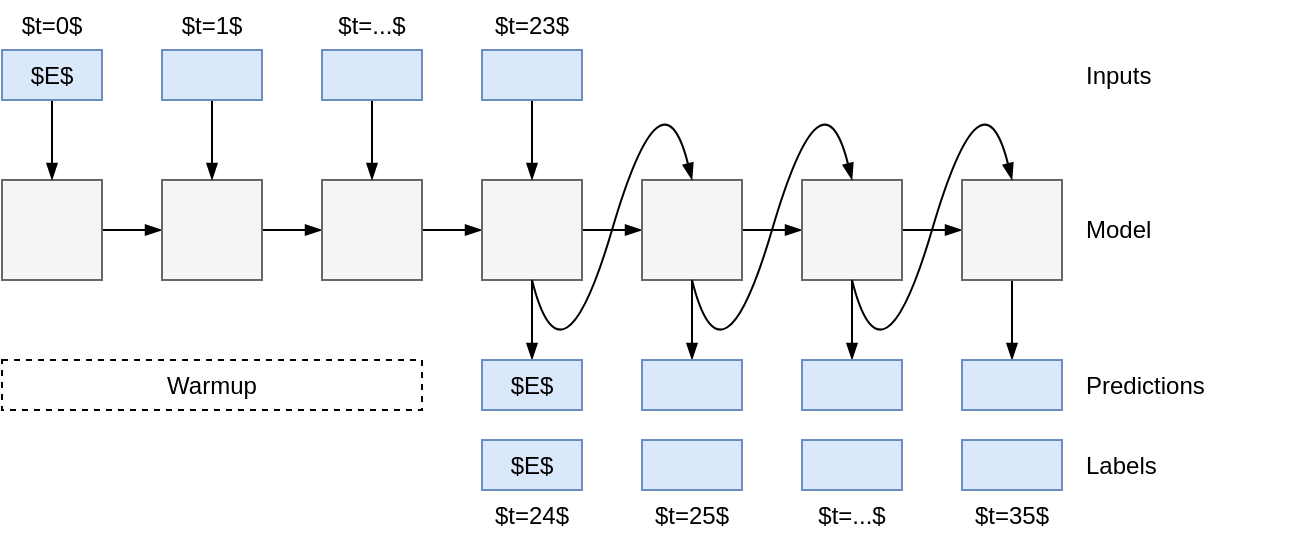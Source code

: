 <mxfile version="20.2.8" type="device"><diagram id="HKfGPiYJ5y7bzn45cy57" name="Seite-1"><mxGraphModel dx="1308" dy="726" grid="1" gridSize="10" guides="1" tooltips="1" connect="1" arrows="1" fold="1" page="1" pageScale="1" pageWidth="650" pageHeight="650" math="0" shadow="0"><root><mxCell id="0"/><mxCell id="1" parent="0"/><mxCell id="-VrPS5Bk1MBcNhMFAkGV-35" value="$t=0$" style="text;html=1;strokeColor=none;fillColor=none;align=center;verticalAlign=middle;whiteSpace=wrap;rounded=0;" parent="1" vertex="1"><mxGeometry width="50" height="25" as="geometry"/></mxCell><mxCell id="-VrPS5Bk1MBcNhMFAkGV-66" style="edgeStyle=orthogonalEdgeStyle;rounded=0;orthogonalLoop=1;jettySize=auto;html=1;exitX=1;exitY=0.5;exitDx=0;exitDy=0;entryX=0;entryY=0.5;entryDx=0;entryDy=0;endArrow=blockThin;endFill=1;" parent="1" source="-VrPS5Bk1MBcNhMFAkGV-36" target="-VrPS5Bk1MBcNhMFAkGV-37" edge="1"><mxGeometry relative="1" as="geometry"/></mxCell><mxCell id="-VrPS5Bk1MBcNhMFAkGV-36" value="" style="whiteSpace=wrap;html=1;aspect=fixed;fillColor=#f5f5f5;fontColor=#333333;strokeColor=#666666;" parent="1" vertex="1"><mxGeometry y="90" width="50" height="50" as="geometry"/></mxCell><mxCell id="-VrPS5Bk1MBcNhMFAkGV-67" style="edgeStyle=orthogonalEdgeStyle;rounded=0;orthogonalLoop=1;jettySize=auto;html=1;exitX=1;exitY=0.5;exitDx=0;exitDy=0;entryX=0;entryY=0.5;entryDx=0;entryDy=0;endArrow=blockThin;endFill=1;" parent="1" source="-VrPS5Bk1MBcNhMFAkGV-37" target="-VrPS5Bk1MBcNhMFAkGV-38" edge="1"><mxGeometry relative="1" as="geometry"/></mxCell><mxCell id="-VrPS5Bk1MBcNhMFAkGV-37" value="" style="whiteSpace=wrap;html=1;aspect=fixed;fillColor=#f5f5f5;fontColor=#333333;strokeColor=#666666;" parent="1" vertex="1"><mxGeometry x="80" y="90" width="50" height="50" as="geometry"/></mxCell><mxCell id="-VrPS5Bk1MBcNhMFAkGV-68" style="edgeStyle=orthogonalEdgeStyle;rounded=0;orthogonalLoop=1;jettySize=auto;html=1;exitX=1;exitY=0.5;exitDx=0;exitDy=0;entryX=0;entryY=0.5;entryDx=0;entryDy=0;endArrow=blockThin;endFill=1;" parent="1" source="-VrPS5Bk1MBcNhMFAkGV-38" target="-VrPS5Bk1MBcNhMFAkGV-39" edge="1"><mxGeometry relative="1" as="geometry"/></mxCell><mxCell id="-VrPS5Bk1MBcNhMFAkGV-38" value="" style="whiteSpace=wrap;html=1;aspect=fixed;fillColor=#f5f5f5;fontColor=#333333;strokeColor=#666666;" parent="1" vertex="1"><mxGeometry x="160" y="90" width="50" height="50" as="geometry"/></mxCell><mxCell id="-VrPS5Bk1MBcNhMFAkGV-82" style="edgeStyle=orthogonalEdgeStyle;rounded=0;orthogonalLoop=1;jettySize=auto;html=1;exitX=0.5;exitY=1;exitDx=0;exitDy=0;entryX=0.5;entryY=0;entryDx=0;entryDy=0;endArrow=blockThin;endFill=1;" parent="1" source="-VrPS5Bk1MBcNhMFAkGV-39" target="-VrPS5Bk1MBcNhMFAkGV-55" edge="1"><mxGeometry relative="1" as="geometry"/></mxCell><mxCell id="-VrPS5Bk1MBcNhMFAkGV-83" style="edgeStyle=orthogonalEdgeStyle;rounded=0;orthogonalLoop=1;jettySize=auto;html=1;exitX=1;exitY=0.5;exitDx=0;exitDy=0;entryX=0;entryY=0.5;entryDx=0;entryDy=0;endArrow=blockThin;endFill=1;" parent="1" source="-VrPS5Bk1MBcNhMFAkGV-39" target="-VrPS5Bk1MBcNhMFAkGV-40" edge="1"><mxGeometry relative="1" as="geometry"/></mxCell><mxCell id="-VrPS5Bk1MBcNhMFAkGV-39" value="" style="whiteSpace=wrap;html=1;aspect=fixed;fillColor=#f5f5f5;fontColor=#333333;strokeColor=#666666;" parent="1" vertex="1"><mxGeometry x="240" y="90" width="50" height="50" as="geometry"/></mxCell><mxCell id="-VrPS5Bk1MBcNhMFAkGV-70" style="edgeStyle=orthogonalEdgeStyle;rounded=0;orthogonalLoop=1;jettySize=auto;html=1;exitX=1;exitY=0.5;exitDx=0;exitDy=0;entryX=0;entryY=0.5;entryDx=0;entryDy=0;endArrow=blockThin;endFill=1;" parent="1" source="-VrPS5Bk1MBcNhMFAkGV-40" target="-VrPS5Bk1MBcNhMFAkGV-41" edge="1"><mxGeometry relative="1" as="geometry"/></mxCell><mxCell id="-VrPS5Bk1MBcNhMFAkGV-81" style="edgeStyle=orthogonalEdgeStyle;rounded=0;orthogonalLoop=1;jettySize=auto;html=1;exitX=0.5;exitY=1;exitDx=0;exitDy=0;entryX=0.5;entryY=0;entryDx=0;entryDy=0;endArrow=blockThin;endFill=1;" parent="1" source="-VrPS5Bk1MBcNhMFAkGV-40" target="-VrPS5Bk1MBcNhMFAkGV-57" edge="1"><mxGeometry relative="1" as="geometry"/></mxCell><mxCell id="-VrPS5Bk1MBcNhMFAkGV-40" value="" style="whiteSpace=wrap;html=1;aspect=fixed;fillColor=#f5f5f5;fontColor=#333333;strokeColor=#666666;" parent="1" vertex="1"><mxGeometry x="320" y="90" width="50" height="50" as="geometry"/></mxCell><mxCell id="-VrPS5Bk1MBcNhMFAkGV-71" style="edgeStyle=orthogonalEdgeStyle;rounded=0;orthogonalLoop=1;jettySize=auto;html=1;exitX=1;exitY=0.5;exitDx=0;exitDy=0;entryX=0;entryY=0.5;entryDx=0;entryDy=0;endArrow=blockThin;endFill=1;" parent="1" source="-VrPS5Bk1MBcNhMFAkGV-41" target="-VrPS5Bk1MBcNhMFAkGV-42" edge="1"><mxGeometry relative="1" as="geometry"/></mxCell><mxCell id="-VrPS5Bk1MBcNhMFAkGV-80" style="edgeStyle=orthogonalEdgeStyle;rounded=0;orthogonalLoop=1;jettySize=auto;html=1;exitX=0.5;exitY=1;exitDx=0;exitDy=0;entryX=0.5;entryY=0;entryDx=0;entryDy=0;endArrow=blockThin;endFill=1;" parent="1" source="-VrPS5Bk1MBcNhMFAkGV-41" target="-VrPS5Bk1MBcNhMFAkGV-59" edge="1"><mxGeometry relative="1" as="geometry"/></mxCell><mxCell id="-VrPS5Bk1MBcNhMFAkGV-41" value="" style="whiteSpace=wrap;html=1;aspect=fixed;fillColor=#f5f5f5;fontColor=#333333;strokeColor=#666666;" parent="1" vertex="1"><mxGeometry x="400" y="90" width="50" height="50" as="geometry"/></mxCell><mxCell id="-VrPS5Bk1MBcNhMFAkGV-79" style="edgeStyle=orthogonalEdgeStyle;rounded=0;orthogonalLoop=1;jettySize=auto;html=1;exitX=0.5;exitY=1;exitDx=0;exitDy=0;entryX=0.5;entryY=0;entryDx=0;entryDy=0;endArrow=blockThin;endFill=1;" parent="1" source="-VrPS5Bk1MBcNhMFAkGV-42" target="-VrPS5Bk1MBcNhMFAkGV-61" edge="1"><mxGeometry relative="1" as="geometry"/></mxCell><mxCell id="-VrPS5Bk1MBcNhMFAkGV-42" value="" style="whiteSpace=wrap;html=1;aspect=fixed;fillColor=#f5f5f5;fontColor=#333333;strokeColor=#666666;" parent="1" vertex="1"><mxGeometry x="480" y="90" width="50" height="50" as="geometry"/></mxCell><mxCell id="-VrPS5Bk1MBcNhMFAkGV-72" style="edgeStyle=orthogonalEdgeStyle;rounded=0;orthogonalLoop=1;jettySize=auto;html=1;exitX=0.5;exitY=1;exitDx=0;exitDy=0;entryX=0.5;entryY=0;entryDx=0;entryDy=0;endArrow=blockThin;endFill=1;" parent="1" source="-VrPS5Bk1MBcNhMFAkGV-44" target="-VrPS5Bk1MBcNhMFAkGV-36" edge="1"><mxGeometry relative="1" as="geometry"/></mxCell><mxCell id="-VrPS5Bk1MBcNhMFAkGV-44" value="$E$" style="rounded=0;whiteSpace=wrap;html=1;fillColor=#dae8fc;strokeColor=#6c8ebf;" parent="1" vertex="1"><mxGeometry y="25" width="50" height="25" as="geometry"/></mxCell><mxCell id="-VrPS5Bk1MBcNhMFAkGV-73" style="edgeStyle=orthogonalEdgeStyle;rounded=0;orthogonalLoop=1;jettySize=auto;html=1;exitX=0.5;exitY=1;exitDx=0;exitDy=0;entryX=0.5;entryY=0;entryDx=0;entryDy=0;endArrow=blockThin;endFill=1;" parent="1" source="-VrPS5Bk1MBcNhMFAkGV-45" target="-VrPS5Bk1MBcNhMFAkGV-37" edge="1"><mxGeometry relative="1" as="geometry"/></mxCell><mxCell id="-VrPS5Bk1MBcNhMFAkGV-45" value="" style="rounded=0;whiteSpace=wrap;html=1;fillColor=#dae8fc;strokeColor=#6c8ebf;" parent="1" vertex="1"><mxGeometry x="80" y="25" width="50" height="25" as="geometry"/></mxCell><mxCell id="-VrPS5Bk1MBcNhMFAkGV-74" style="edgeStyle=orthogonalEdgeStyle;rounded=0;orthogonalLoop=1;jettySize=auto;html=1;exitX=0.5;exitY=1;exitDx=0;exitDy=0;entryX=0.5;entryY=0;entryDx=0;entryDy=0;endArrow=blockThin;endFill=1;" parent="1" source="-VrPS5Bk1MBcNhMFAkGV-46" target="-VrPS5Bk1MBcNhMFAkGV-38" edge="1"><mxGeometry relative="1" as="geometry"/></mxCell><mxCell id="-VrPS5Bk1MBcNhMFAkGV-46" value="" style="rounded=0;whiteSpace=wrap;html=1;fillColor=#dae8fc;strokeColor=#6c8ebf;" parent="1" vertex="1"><mxGeometry x="160" y="25" width="50" height="25" as="geometry"/></mxCell><mxCell id="-VrPS5Bk1MBcNhMFAkGV-75" style="edgeStyle=orthogonalEdgeStyle;rounded=0;orthogonalLoop=1;jettySize=auto;html=1;exitX=0.5;exitY=1;exitDx=0;exitDy=0;entryX=0.5;entryY=0;entryDx=0;entryDy=0;endArrow=blockThin;endFill=1;" parent="1" source="-VrPS5Bk1MBcNhMFAkGV-47" target="-VrPS5Bk1MBcNhMFAkGV-39" edge="1"><mxGeometry relative="1" as="geometry"/></mxCell><mxCell id="-VrPS5Bk1MBcNhMFAkGV-47" value="" style="rounded=0;whiteSpace=wrap;html=1;fillColor=#dae8fc;strokeColor=#6c8ebf;" parent="1" vertex="1"><mxGeometry x="240" y="25" width="50" height="25" as="geometry"/></mxCell><mxCell id="-VrPS5Bk1MBcNhMFAkGV-51" value="Warmup" style="rounded=0;whiteSpace=wrap;html=1;dashed=1;" parent="1" vertex="1"><mxGeometry y="180" width="210" height="25" as="geometry"/></mxCell><mxCell id="-VrPS5Bk1MBcNhMFAkGV-55" value="" style="rounded=0;whiteSpace=wrap;html=1;fillColor=#dae8fc;strokeColor=#6c8ebf;" parent="1" vertex="1"><mxGeometry x="240" y="180" width="50" height="25" as="geometry"/></mxCell><mxCell id="-VrPS5Bk1MBcNhMFAkGV-56" value="$E$" style="rounded=0;whiteSpace=wrap;html=1;fillColor=#dae8fc;strokeColor=#6c8ebf;" parent="1" vertex="1"><mxGeometry x="240" y="220" width="50" height="25" as="geometry"/></mxCell><mxCell id="-VrPS5Bk1MBcNhMFAkGV-57" value="" style="rounded=0;whiteSpace=wrap;html=1;fillColor=#dae8fc;strokeColor=#6c8ebf;" parent="1" vertex="1"><mxGeometry x="320" y="180" width="50" height="25" as="geometry"/></mxCell><mxCell id="-VrPS5Bk1MBcNhMFAkGV-58" value="" style="rounded=0;whiteSpace=wrap;html=1;fillColor=#dae8fc;strokeColor=#6c8ebf;" parent="1" vertex="1"><mxGeometry x="320" y="220" width="50" height="25" as="geometry"/></mxCell><mxCell id="-VrPS5Bk1MBcNhMFAkGV-59" value="" style="rounded=0;whiteSpace=wrap;html=1;fillColor=#dae8fc;strokeColor=#6c8ebf;" parent="1" vertex="1"><mxGeometry x="400" y="180" width="50" height="25" as="geometry"/></mxCell><mxCell id="-VrPS5Bk1MBcNhMFAkGV-60" value="" style="rounded=0;whiteSpace=wrap;html=1;fillColor=#dae8fc;strokeColor=#6c8ebf;" parent="1" vertex="1"><mxGeometry x="400" y="220" width="50" height="25" as="geometry"/></mxCell><mxCell id="-VrPS5Bk1MBcNhMFAkGV-61" value="" style="rounded=0;whiteSpace=wrap;html=1;fillColor=#dae8fc;strokeColor=#6c8ebf;" parent="1" vertex="1"><mxGeometry x="480" y="180" width="50" height="25" as="geometry"/></mxCell><mxCell id="-VrPS5Bk1MBcNhMFAkGV-62" value="" style="rounded=0;whiteSpace=wrap;html=1;fillColor=#dae8fc;strokeColor=#6c8ebf;" parent="1" vertex="1"><mxGeometry x="480" y="220" width="50" height="25" as="geometry"/></mxCell><mxCell id="-VrPS5Bk1MBcNhMFAkGV-64" value="Predictions" style="text;html=1;strokeColor=none;fillColor=none;align=left;verticalAlign=middle;whiteSpace=wrap;rounded=0;" parent="1" vertex="1"><mxGeometry x="540" y="177.5" width="110" height="30" as="geometry"/></mxCell><mxCell id="-VrPS5Bk1MBcNhMFAkGV-84" value="Model" style="text;html=1;strokeColor=none;fillColor=none;align=left;verticalAlign=middle;whiteSpace=wrap;rounded=0;" parent="1" vertex="1"><mxGeometry x="540" y="100" width="110" height="30" as="geometry"/></mxCell><mxCell id="-VrPS5Bk1MBcNhMFAkGV-85" value="Labels" style="text;html=1;strokeColor=none;fillColor=none;align=left;verticalAlign=middle;whiteSpace=wrap;rounded=0;" parent="1" vertex="1"><mxGeometry x="540" y="217.5" width="110" height="30" as="geometry"/></mxCell><mxCell id="-VrPS5Bk1MBcNhMFAkGV-86" value="Inputs" style="text;html=1;strokeColor=none;fillColor=none;align=left;verticalAlign=middle;whiteSpace=wrap;rounded=0;" parent="1" vertex="1"><mxGeometry x="540" y="22.5" width="110" height="30" as="geometry"/></mxCell><mxCell id="-VrPS5Bk1MBcNhMFAkGV-87" value="$t=1$" style="text;html=1;strokeColor=none;fillColor=none;align=center;verticalAlign=middle;whiteSpace=wrap;rounded=0;" parent="1" vertex="1"><mxGeometry x="80" width="50" height="25" as="geometry"/></mxCell><mxCell id="-VrPS5Bk1MBcNhMFAkGV-88" value="$t=...$" style="text;html=1;strokeColor=none;fillColor=none;align=center;verticalAlign=middle;whiteSpace=wrap;rounded=0;" parent="1" vertex="1"><mxGeometry x="160" width="50" height="25" as="geometry"/></mxCell><mxCell id="-VrPS5Bk1MBcNhMFAkGV-89" value="$t=23$" style="text;html=1;strokeColor=none;fillColor=none;align=center;verticalAlign=middle;whiteSpace=wrap;rounded=0;" parent="1" vertex="1"><mxGeometry x="240" width="50" height="25" as="geometry"/></mxCell><mxCell id="-VrPS5Bk1MBcNhMFAkGV-90" value="$t=24$" style="text;html=1;strokeColor=none;fillColor=none;align=center;verticalAlign=middle;whiteSpace=wrap;rounded=0;" parent="1" vertex="1"><mxGeometry x="240" y="245" width="50" height="25" as="geometry"/></mxCell><mxCell id="-VrPS5Bk1MBcNhMFAkGV-91" value="$t=...$" style="text;html=1;strokeColor=none;fillColor=none;align=center;verticalAlign=middle;whiteSpace=wrap;rounded=0;" parent="1" vertex="1"><mxGeometry x="400" y="245" width="50" height="25" as="geometry"/></mxCell><mxCell id="-VrPS5Bk1MBcNhMFAkGV-92" value="$t=25$" style="text;html=1;strokeColor=none;fillColor=none;align=center;verticalAlign=middle;whiteSpace=wrap;rounded=0;" parent="1" vertex="1"><mxGeometry x="320" y="245" width="50" height="25" as="geometry"/></mxCell><mxCell id="-VrPS5Bk1MBcNhMFAkGV-93" value="$t=35$" style="text;html=1;strokeColor=none;fillColor=none;align=center;verticalAlign=middle;whiteSpace=wrap;rounded=0;" parent="1" vertex="1"><mxGeometry x="480" y="245" width="50" height="25" as="geometry"/></mxCell><mxCell id="-VrPS5Bk1MBcNhMFAkGV-94" value="$E$" style="rounded=0;whiteSpace=wrap;html=1;fillColor=#dae8fc;strokeColor=#6c8ebf;" parent="1" vertex="1"><mxGeometry x="240" y="180" width="50" height="25" as="geometry"/></mxCell><mxCell id="-VrPS5Bk1MBcNhMFAkGV-95" value="" style="rounded=0;whiteSpace=wrap;html=1;fillColor=#dae8fc;strokeColor=#6c8ebf;" parent="1" vertex="1"><mxGeometry x="320" y="180" width="50" height="25" as="geometry"/></mxCell><mxCell id="-VrPS5Bk1MBcNhMFAkGV-96" value="" style="rounded=0;whiteSpace=wrap;html=1;fillColor=#dae8fc;strokeColor=#6c8ebf;" parent="1" vertex="1"><mxGeometry x="400" y="180" width="50" height="25" as="geometry"/></mxCell><mxCell id="-VrPS5Bk1MBcNhMFAkGV-97" value="" style="rounded=0;whiteSpace=wrap;html=1;fillColor=#dae8fc;strokeColor=#6c8ebf;" parent="1" vertex="1"><mxGeometry x="480" y="180" width="50" height="25" as="geometry"/></mxCell><mxCell id="x16OzheKPKR6SvtKZd2J-2" value="" style="curved=1;endArrow=blockThin;html=1;rounded=0;entryX=0.5;entryY=0;entryDx=0;entryDy=0;exitX=0.5;exitY=1;exitDx=0;exitDy=0;endFill=1;" edge="1" parent="1" source="-VrPS5Bk1MBcNhMFAkGV-39" target="-VrPS5Bk1MBcNhMFAkGV-40"><mxGeometry width="50" height="50" relative="1" as="geometry"><mxPoint x="260" y="110" as="sourcePoint"/><mxPoint x="310" y="60" as="targetPoint"/><Array as="points"><mxPoint x="280" y="200"/><mxPoint x="330" y="30"/></Array></mxGeometry></mxCell><mxCell id="x16OzheKPKR6SvtKZd2J-3" value="" style="curved=1;endArrow=blockThin;html=1;rounded=0;entryX=0.5;entryY=0;entryDx=0;entryDy=0;exitX=0.5;exitY=1;exitDx=0;exitDy=0;endFill=1;" edge="1" parent="1"><mxGeometry width="50" height="50" relative="1" as="geometry"><mxPoint x="425" y="140" as="sourcePoint"/><mxPoint x="505" y="90" as="targetPoint"/><Array as="points"><mxPoint x="440" y="200"/><mxPoint x="490" y="30"/></Array></mxGeometry></mxCell><mxCell id="x16OzheKPKR6SvtKZd2J-4" value="" style="curved=1;endArrow=blockThin;html=1;rounded=0;entryX=0.5;entryY=0;entryDx=0;entryDy=0;exitX=0.5;exitY=1;exitDx=0;exitDy=0;endFill=1;" edge="1" parent="1"><mxGeometry width="50" height="50" relative="1" as="geometry"><mxPoint x="345" y="140" as="sourcePoint"/><mxPoint x="425" y="90" as="targetPoint"/><Array as="points"><mxPoint x="360" y="200"/><mxPoint x="410" y="30"/></Array></mxGeometry></mxCell></root></mxGraphModel></diagram></mxfile>